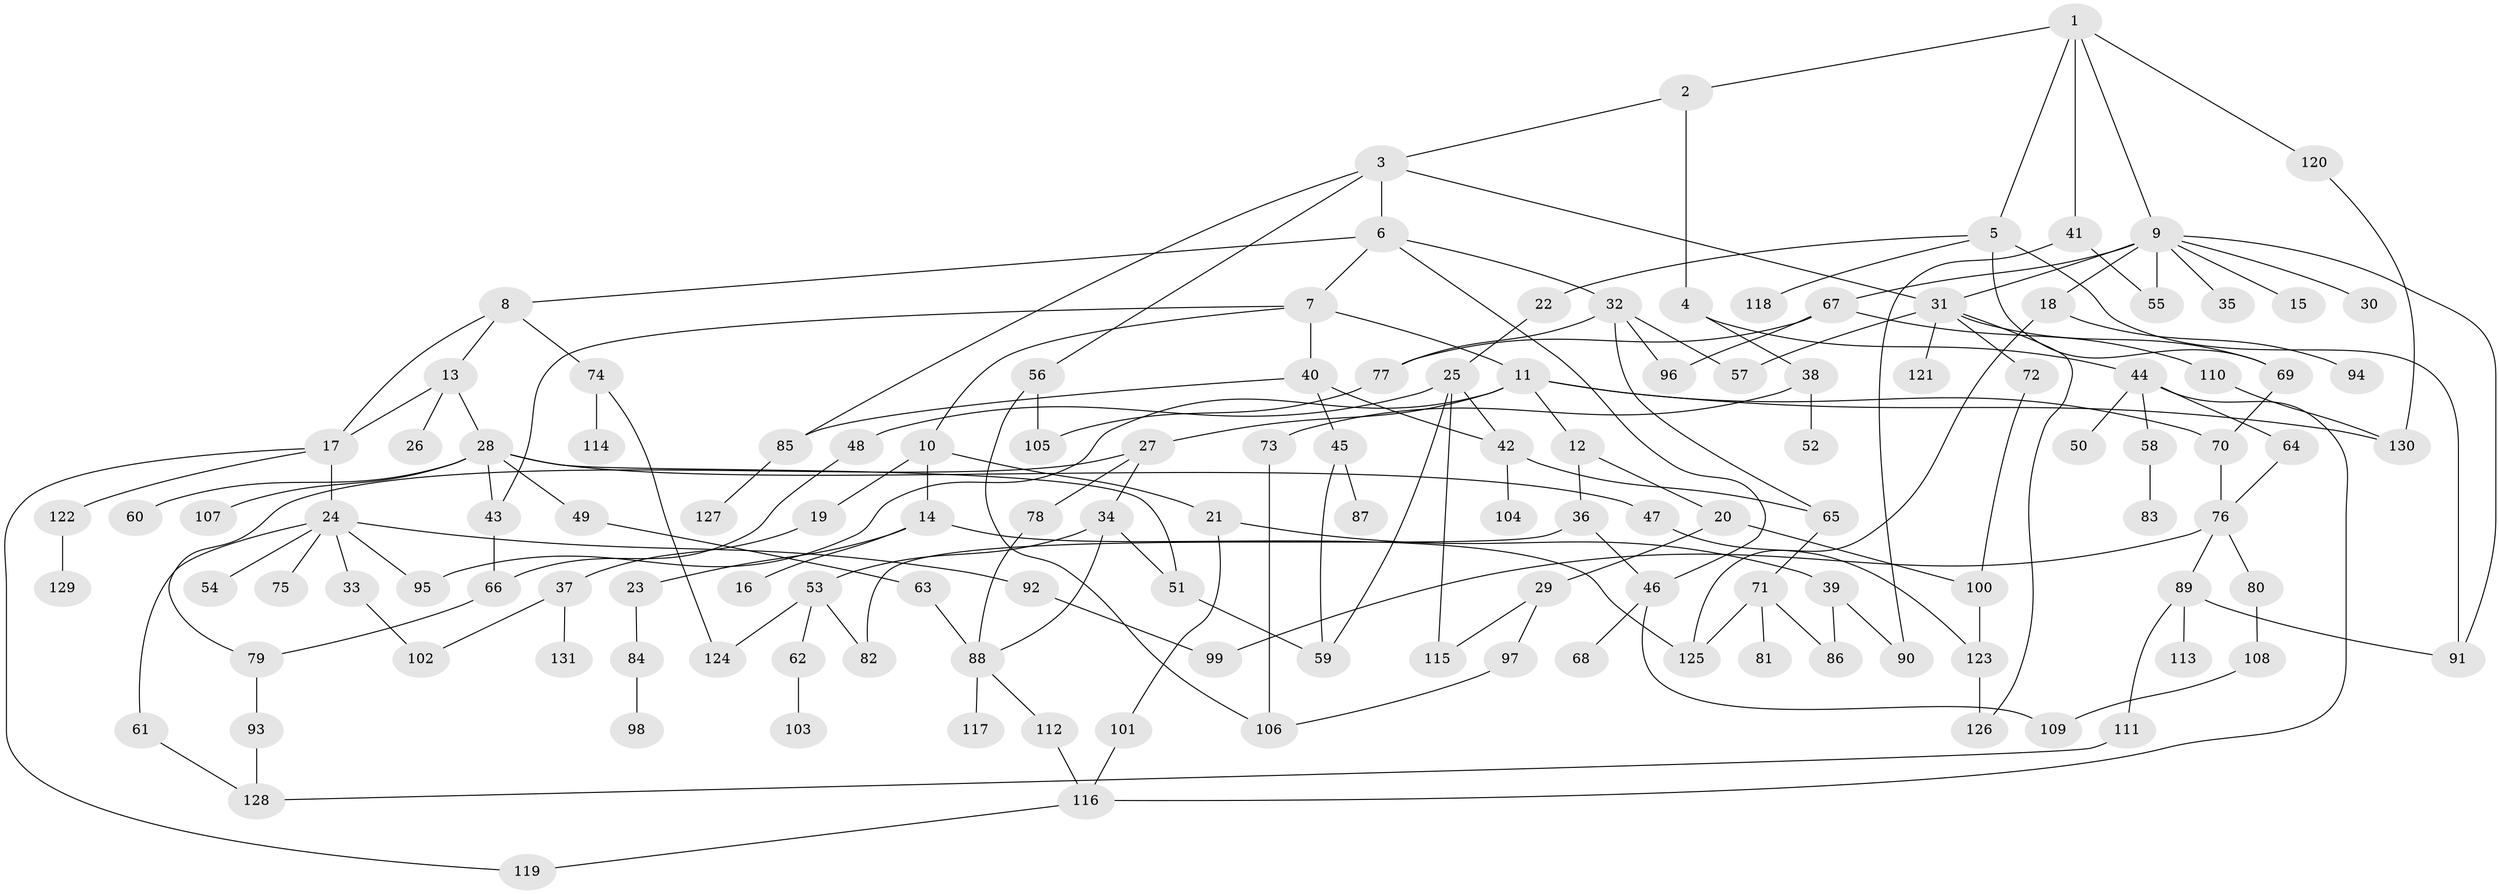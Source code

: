 // coarse degree distribution, {8: 0.018867924528301886, 4: 0.22641509433962265, 3: 0.18867924528301888, 7: 0.07547169811320754, 1: 0.09433962264150944, 2: 0.22641509433962265, 5: 0.1509433962264151, 9: 0.018867924528301886}
// Generated by graph-tools (version 1.1) at 2025/36/03/04/25 23:36:02]
// undirected, 131 vertices, 177 edges
graph export_dot {
  node [color=gray90,style=filled];
  1;
  2;
  3;
  4;
  5;
  6;
  7;
  8;
  9;
  10;
  11;
  12;
  13;
  14;
  15;
  16;
  17;
  18;
  19;
  20;
  21;
  22;
  23;
  24;
  25;
  26;
  27;
  28;
  29;
  30;
  31;
  32;
  33;
  34;
  35;
  36;
  37;
  38;
  39;
  40;
  41;
  42;
  43;
  44;
  45;
  46;
  47;
  48;
  49;
  50;
  51;
  52;
  53;
  54;
  55;
  56;
  57;
  58;
  59;
  60;
  61;
  62;
  63;
  64;
  65;
  66;
  67;
  68;
  69;
  70;
  71;
  72;
  73;
  74;
  75;
  76;
  77;
  78;
  79;
  80;
  81;
  82;
  83;
  84;
  85;
  86;
  87;
  88;
  89;
  90;
  91;
  92;
  93;
  94;
  95;
  96;
  97;
  98;
  99;
  100;
  101;
  102;
  103;
  104;
  105;
  106;
  107;
  108;
  109;
  110;
  111;
  112;
  113;
  114;
  115;
  116;
  117;
  118;
  119;
  120;
  121;
  122;
  123;
  124;
  125;
  126;
  127;
  128;
  129;
  130;
  131;
  1 -- 2;
  1 -- 5;
  1 -- 9;
  1 -- 41;
  1 -- 120;
  2 -- 3;
  2 -- 4;
  3 -- 6;
  3 -- 31;
  3 -- 56;
  3 -- 85;
  4 -- 38;
  4 -- 44;
  5 -- 22;
  5 -- 118;
  5 -- 69;
  5 -- 91;
  6 -- 7;
  6 -- 8;
  6 -- 32;
  6 -- 46;
  7 -- 10;
  7 -- 11;
  7 -- 40;
  7 -- 43;
  8 -- 13;
  8 -- 74;
  8 -- 17;
  9 -- 15;
  9 -- 18;
  9 -- 30;
  9 -- 35;
  9 -- 55;
  9 -- 67;
  9 -- 91;
  9 -- 31;
  10 -- 14;
  10 -- 19;
  10 -- 21;
  11 -- 12;
  11 -- 27;
  11 -- 70;
  11 -- 130;
  11 -- 95;
  12 -- 20;
  12 -- 36;
  13 -- 17;
  13 -- 26;
  13 -- 28;
  14 -- 16;
  14 -- 23;
  14 -- 125;
  17 -- 24;
  17 -- 122;
  17 -- 119;
  18 -- 94;
  18 -- 125;
  19 -- 37;
  20 -- 29;
  20 -- 100;
  21 -- 39;
  21 -- 101;
  22 -- 25;
  23 -- 84;
  24 -- 33;
  24 -- 54;
  24 -- 61;
  24 -- 75;
  24 -- 92;
  24 -- 95;
  25 -- 48;
  25 -- 115;
  25 -- 42;
  25 -- 59;
  27 -- 34;
  27 -- 78;
  27 -- 79;
  28 -- 43;
  28 -- 47;
  28 -- 49;
  28 -- 51;
  28 -- 60;
  28 -- 107;
  29 -- 97;
  29 -- 115;
  31 -- 57;
  31 -- 69;
  31 -- 72;
  31 -- 121;
  31 -- 126;
  32 -- 65;
  32 -- 77;
  32 -- 96;
  32 -- 57;
  33 -- 102;
  34 -- 53;
  34 -- 88;
  34 -- 51;
  36 -- 46;
  36 -- 82;
  37 -- 131;
  37 -- 102;
  38 -- 52;
  38 -- 73;
  39 -- 86;
  39 -- 90;
  40 -- 42;
  40 -- 45;
  40 -- 85;
  41 -- 90;
  41 -- 55;
  42 -- 104;
  42 -- 65;
  43 -- 66;
  44 -- 50;
  44 -- 58;
  44 -- 64;
  44 -- 116;
  45 -- 87;
  45 -- 59;
  46 -- 68;
  46 -- 109;
  47 -- 123;
  48 -- 66;
  49 -- 63;
  51 -- 59;
  53 -- 62;
  53 -- 82;
  53 -- 124;
  56 -- 105;
  56 -- 106;
  58 -- 83;
  61 -- 128;
  62 -- 103;
  63 -- 88;
  64 -- 76;
  65 -- 71;
  66 -- 79;
  67 -- 110;
  67 -- 96;
  67 -- 77;
  69 -- 70;
  70 -- 76;
  71 -- 81;
  71 -- 125;
  71 -- 86;
  72 -- 100;
  73 -- 106;
  74 -- 114;
  74 -- 124;
  76 -- 80;
  76 -- 89;
  76 -- 99;
  77 -- 105;
  78 -- 88;
  79 -- 93;
  80 -- 108;
  84 -- 98;
  85 -- 127;
  88 -- 112;
  88 -- 117;
  89 -- 91;
  89 -- 111;
  89 -- 113;
  92 -- 99;
  93 -- 128;
  97 -- 106;
  100 -- 123;
  101 -- 116;
  108 -- 109;
  110 -- 130;
  111 -- 128;
  112 -- 116;
  116 -- 119;
  120 -- 130;
  122 -- 129;
  123 -- 126;
}
